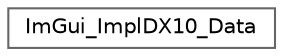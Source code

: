 digraph "类继承关系图"
{
 // LATEX_PDF_SIZE
  bgcolor="transparent";
  edge [fontname=Helvetica,fontsize=10,labelfontname=Helvetica,labelfontsize=10];
  node [fontname=Helvetica,fontsize=10,shape=box,height=0.2,width=0.4];
  rankdir="LR";
  Node0 [id="Node000000",label="ImGui_ImplDX10_Data",height=0.2,width=0.4,color="grey40", fillcolor="white", style="filled",URL="$struct_im_gui___impl_d_x10___data.html",tooltip=" "];
}
